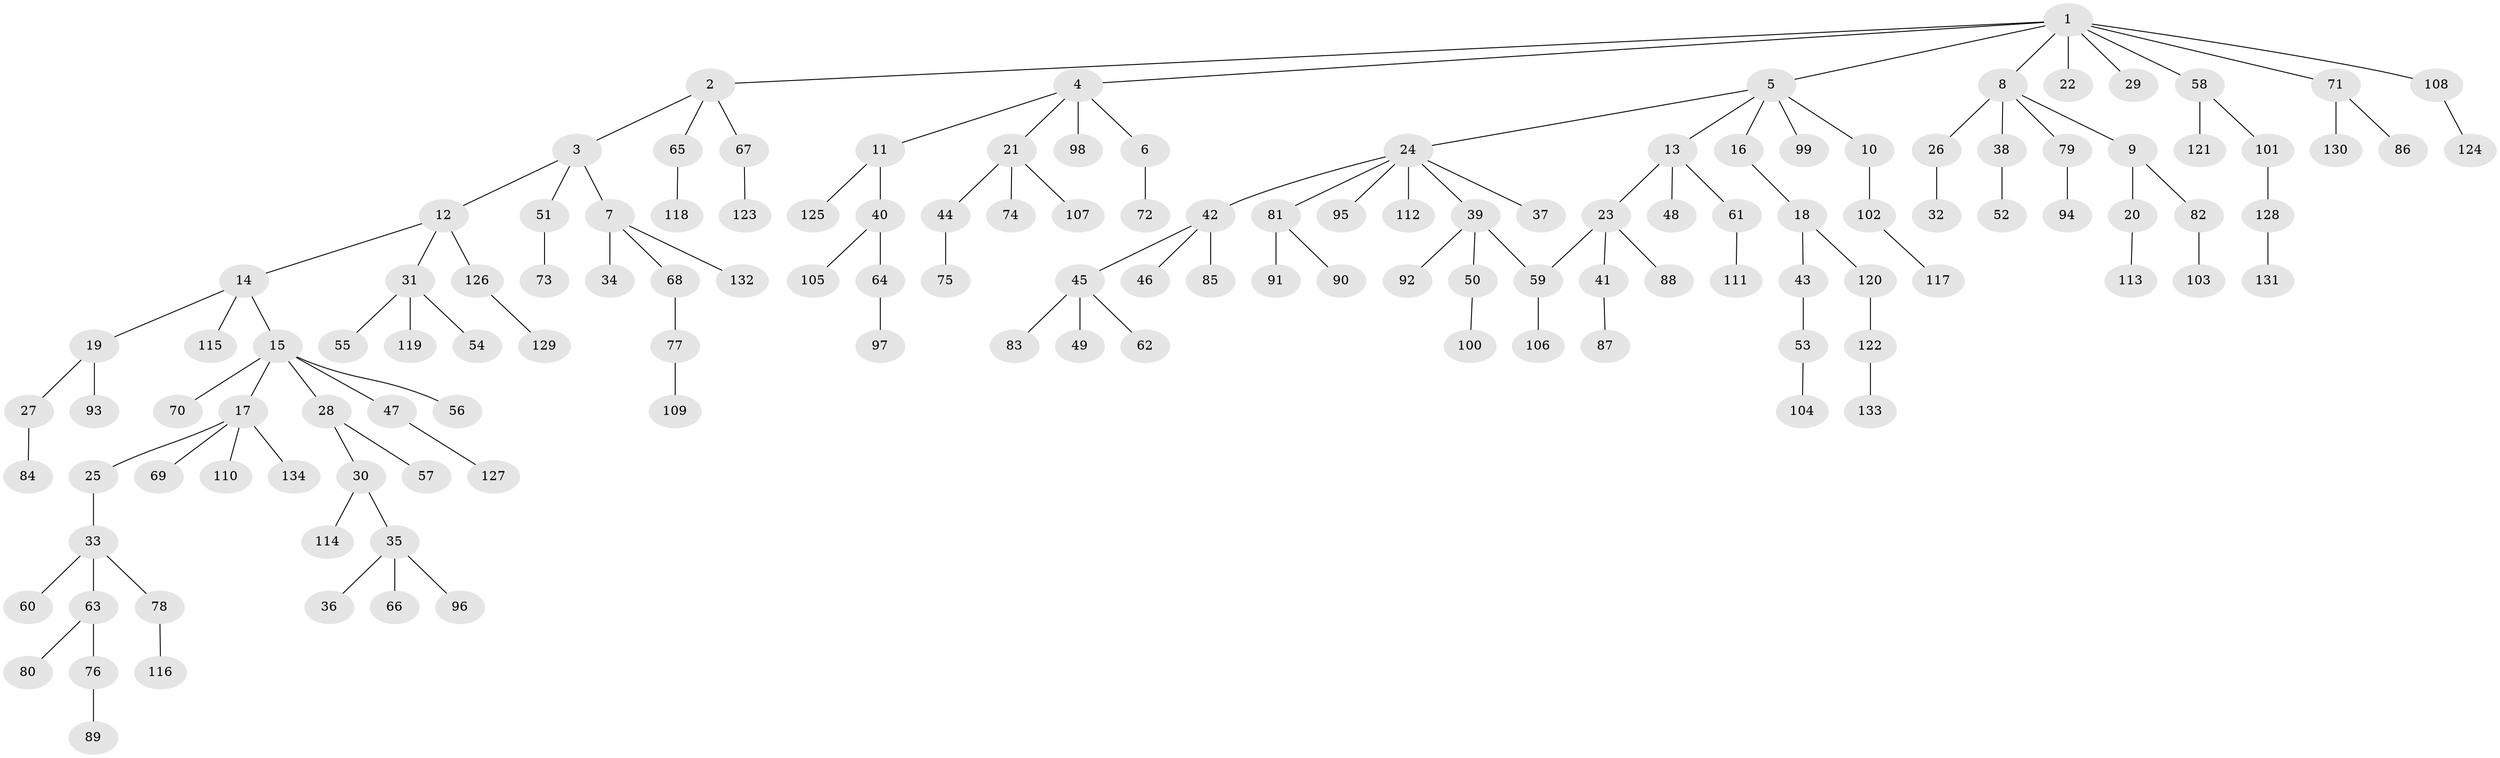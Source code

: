 // Generated by graph-tools (version 1.1) at 2025/34/03/09/25 02:34:16]
// undirected, 134 vertices, 134 edges
graph export_dot {
graph [start="1"]
  node [color=gray90,style=filled];
  1;
  2;
  3;
  4;
  5;
  6;
  7;
  8;
  9;
  10;
  11;
  12;
  13;
  14;
  15;
  16;
  17;
  18;
  19;
  20;
  21;
  22;
  23;
  24;
  25;
  26;
  27;
  28;
  29;
  30;
  31;
  32;
  33;
  34;
  35;
  36;
  37;
  38;
  39;
  40;
  41;
  42;
  43;
  44;
  45;
  46;
  47;
  48;
  49;
  50;
  51;
  52;
  53;
  54;
  55;
  56;
  57;
  58;
  59;
  60;
  61;
  62;
  63;
  64;
  65;
  66;
  67;
  68;
  69;
  70;
  71;
  72;
  73;
  74;
  75;
  76;
  77;
  78;
  79;
  80;
  81;
  82;
  83;
  84;
  85;
  86;
  87;
  88;
  89;
  90;
  91;
  92;
  93;
  94;
  95;
  96;
  97;
  98;
  99;
  100;
  101;
  102;
  103;
  104;
  105;
  106;
  107;
  108;
  109;
  110;
  111;
  112;
  113;
  114;
  115;
  116;
  117;
  118;
  119;
  120;
  121;
  122;
  123;
  124;
  125;
  126;
  127;
  128;
  129;
  130;
  131;
  132;
  133;
  134;
  1 -- 2;
  1 -- 4;
  1 -- 5;
  1 -- 8;
  1 -- 22;
  1 -- 29;
  1 -- 58;
  1 -- 71;
  1 -- 108;
  2 -- 3;
  2 -- 65;
  2 -- 67;
  3 -- 7;
  3 -- 12;
  3 -- 51;
  4 -- 6;
  4 -- 11;
  4 -- 21;
  4 -- 98;
  5 -- 10;
  5 -- 13;
  5 -- 16;
  5 -- 24;
  5 -- 99;
  6 -- 72;
  7 -- 34;
  7 -- 68;
  7 -- 132;
  8 -- 9;
  8 -- 26;
  8 -- 38;
  8 -- 79;
  9 -- 20;
  9 -- 82;
  10 -- 102;
  11 -- 40;
  11 -- 125;
  12 -- 14;
  12 -- 31;
  12 -- 126;
  13 -- 23;
  13 -- 48;
  13 -- 61;
  14 -- 15;
  14 -- 19;
  14 -- 115;
  15 -- 17;
  15 -- 28;
  15 -- 47;
  15 -- 56;
  15 -- 70;
  16 -- 18;
  17 -- 25;
  17 -- 69;
  17 -- 110;
  17 -- 134;
  18 -- 43;
  18 -- 120;
  19 -- 27;
  19 -- 93;
  20 -- 113;
  21 -- 44;
  21 -- 74;
  21 -- 107;
  23 -- 41;
  23 -- 59;
  23 -- 88;
  24 -- 37;
  24 -- 39;
  24 -- 42;
  24 -- 81;
  24 -- 95;
  24 -- 112;
  25 -- 33;
  26 -- 32;
  27 -- 84;
  28 -- 30;
  28 -- 57;
  30 -- 35;
  30 -- 114;
  31 -- 54;
  31 -- 55;
  31 -- 119;
  33 -- 60;
  33 -- 63;
  33 -- 78;
  35 -- 36;
  35 -- 66;
  35 -- 96;
  38 -- 52;
  39 -- 50;
  39 -- 92;
  39 -- 59;
  40 -- 64;
  40 -- 105;
  41 -- 87;
  42 -- 45;
  42 -- 46;
  42 -- 85;
  43 -- 53;
  44 -- 75;
  45 -- 49;
  45 -- 62;
  45 -- 83;
  47 -- 127;
  50 -- 100;
  51 -- 73;
  53 -- 104;
  58 -- 101;
  58 -- 121;
  59 -- 106;
  61 -- 111;
  63 -- 76;
  63 -- 80;
  64 -- 97;
  65 -- 118;
  67 -- 123;
  68 -- 77;
  71 -- 86;
  71 -- 130;
  76 -- 89;
  77 -- 109;
  78 -- 116;
  79 -- 94;
  81 -- 90;
  81 -- 91;
  82 -- 103;
  101 -- 128;
  102 -- 117;
  108 -- 124;
  120 -- 122;
  122 -- 133;
  126 -- 129;
  128 -- 131;
}
